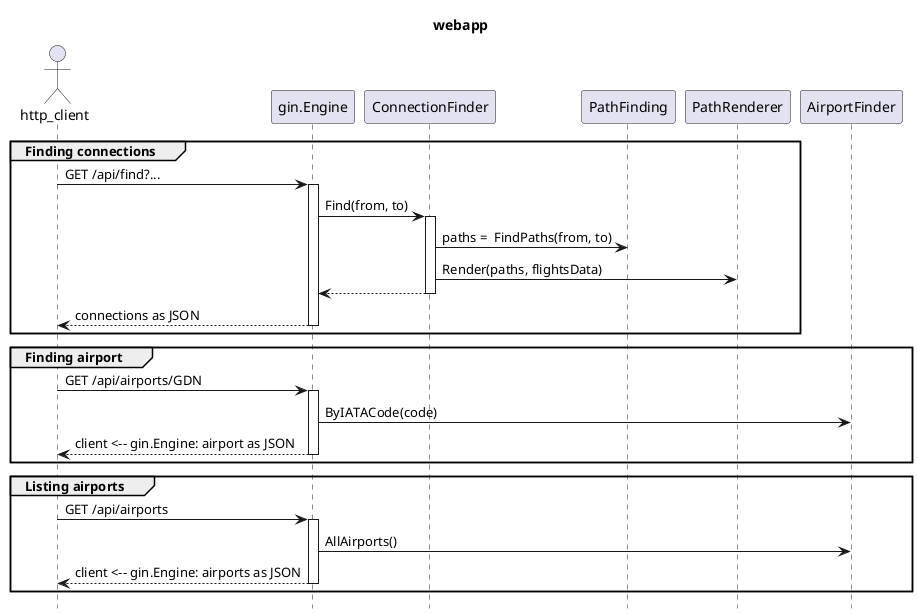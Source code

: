@startuml sequence

title webapp

hide footbox
' skinparam handwritten true
' skinparam monochrome true
' actor, participant, database, collections, queue
'
actor http_client as client

' actor httpserver as gin
' actor init
' init -> httpserver: Run
' httpserver -> gin.Engine: configure middleware
' httpserver -> gin.Engine: configure routes
' httpserver -> gin.Engine: Run()

group Finding connections
    client -> gin.Engine: GET /api/find?...
    activate gin.Engine
        gin.Engine -> ConnectionFinder: Find(from, to)
        activate ConnectionFinder
            ConnectionFinder -> PathFinding: paths =  FindPaths(from, to)
            ConnectionFinder -> PathRenderer: Render(paths, flightsData)
        return
    return connections as JSON
end 

group Finding airport
    client -> gin.Engine: GET /api/airports/GDN
    activate gin.Engine
        gin.Engine -> AirportFinder: ByIATACode(code)
    return client <-- gin.Engine: airport as JSON
end

group Listing airports
    client -> gin.Engine: GET /api/airports
    activate gin.Engine
        gin.Engine -> AirportFinder: AllAirports()
    return client <-- gin.Engine: airports as JSON
end

' activate apiserver
'     alt 200 OK
'         client <-- apiserver: result
'     else 400 Bad Request
'         client <-- apiserver: error
'     end
' deactivate
@enduml